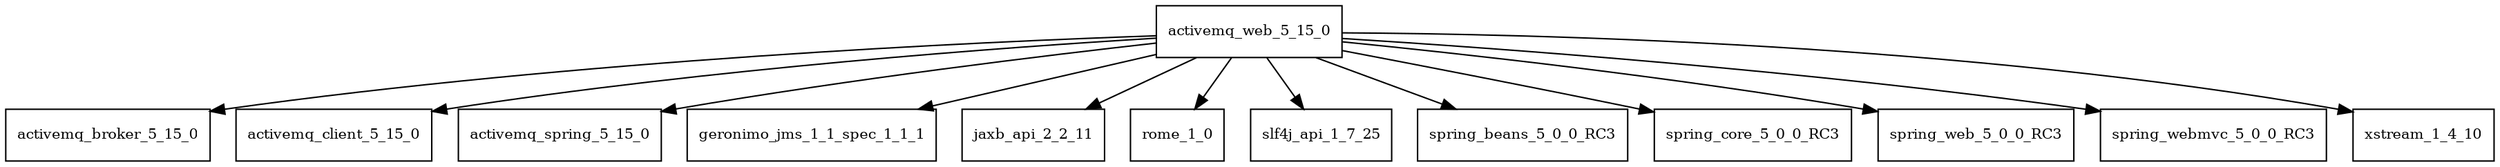 digraph activemq_web_5_15_0_dependencies {
  node [shape = box, fontsize=10.0];
  activemq_web_5_15_0 -> activemq_broker_5_15_0;
  activemq_web_5_15_0 -> activemq_client_5_15_0;
  activemq_web_5_15_0 -> activemq_spring_5_15_0;
  activemq_web_5_15_0 -> geronimo_jms_1_1_spec_1_1_1;
  activemq_web_5_15_0 -> jaxb_api_2_2_11;
  activemq_web_5_15_0 -> rome_1_0;
  activemq_web_5_15_0 -> slf4j_api_1_7_25;
  activemq_web_5_15_0 -> spring_beans_5_0_0_RC3;
  activemq_web_5_15_0 -> spring_core_5_0_0_RC3;
  activemq_web_5_15_0 -> spring_web_5_0_0_RC3;
  activemq_web_5_15_0 -> spring_webmvc_5_0_0_RC3;
  activemq_web_5_15_0 -> xstream_1_4_10;
}
